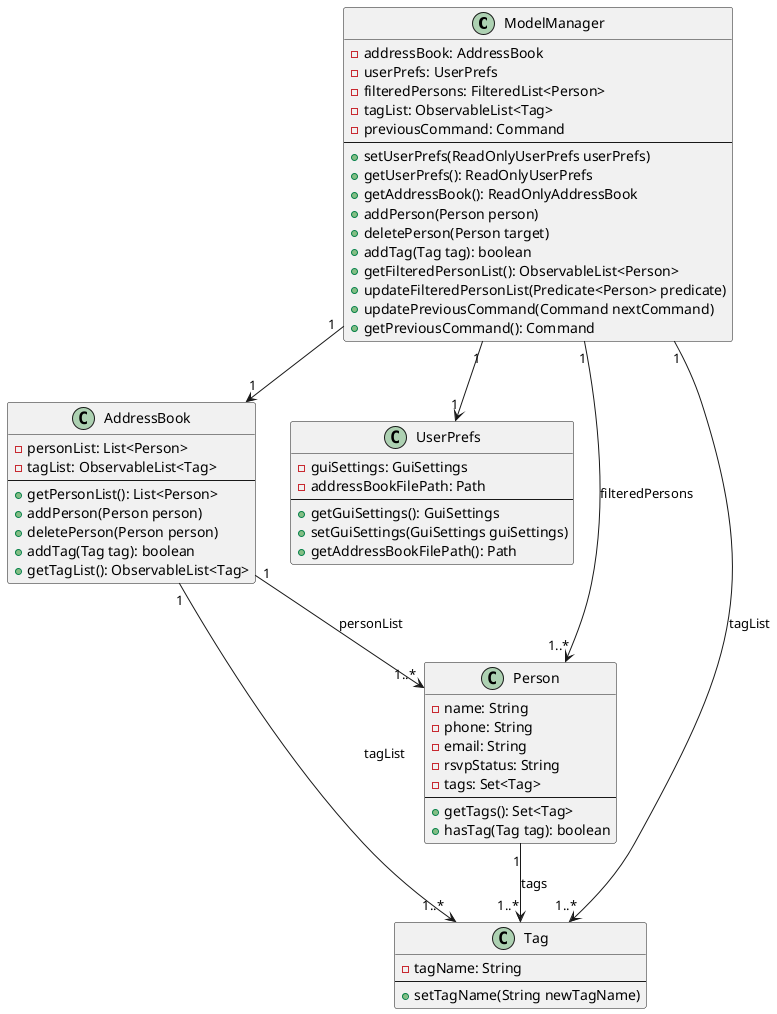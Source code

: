 '@startuml
'!include style.puml
'skinparam arrowThickness 1.1
'skinparam arrowColor MODEL_COLOR
'skinparam classBackgroundColor MODEL_COLOR
''https://plantuml.com/object-diagram
'
'object "<u>modelManager:ModelManager" as modelManager
'object "<u>userPrefs:UserPrefs" as userPrefs
'object "<u>addressBook:AddressBook" as addressBook
'object "<u>filteredPersons:FilteredList" as filteredList
'object "<u>tagList:ObservableList" as tagList
'object "<u>previousCommand:Command" as previousCommand
'object "<u>bride's side:Tag" as tag1
'object "<u>groom's side:Tag" as tag2
'object "<u>uniquePersonList:UniquePersonList" as uniquePersonList
'object "<u>tags:TagList" as tags
'map "<u>:FilterCommand" as filterCommand {
'
'}
'map "<u>:Set<Tags>" as tagSetAlex {
'    tag => bride's side
'}
'map "<u>Alex Yeoh:Person" as alex {
'    Name => Alex Yeoh
'    RsvpStatus => Coming
'    Phone => 92014226
'    Email => alexyeoh@example.com
'    Tags *--> tagSetAlex
'}
'map "<u>:Set<Tags>" as tagSetBernice {
'    tag => groom's side
'}
'map "<u>Bernice Yu:Person" as bernice {
'    name => Bernice Yu
'    RsvpStatus => Pending
'    Phone => 99272758
'    Email => berniceyu@example.com
'    Tags *-> tagSetBernice
'}
'
'modelManager -left- userPrefs
'modelManager -right- addressBook
'modelManager -- tagList
'modelManager -- previousCommand
'previousCommand -- filterCommand
'modelManager -- filteredList
'addressBook -- uniquePersonList
'addressBook -- tags
'tagList -- tag1
'tags -- tag1
'tagList -- tag2
'tags -- tag2
'uniquePersonList -- alex
'uniquePersonList -- bernice
'filteredList -- alex
'
'
'@enduml


@startuml
class ModelManager {
    - addressBook: AddressBook
    - userPrefs: UserPrefs
    - filteredPersons: FilteredList<Person>
    - tagList: ObservableList<Tag>
    - previousCommand: Command
    --
    + setUserPrefs(ReadOnlyUserPrefs userPrefs)
    + getUserPrefs(): ReadOnlyUserPrefs
    + getAddressBook(): ReadOnlyAddressBook
    + addPerson(Person person)
    + deletePerson(Person target)
    + addTag(Tag tag): boolean
    + getFilteredPersonList(): ObservableList<Person>
    + updateFilteredPersonList(Predicate<Person> predicate)
    + updatePreviousCommand(Command nextCommand)
    + getPreviousCommand(): Command
}

class AddressBook {
    - personList: List<Person>
    - tagList: ObservableList<Tag>
    --
    + getPersonList(): List<Person>
    + addPerson(Person person)
    + deletePerson(Person person)
    + addTag(Tag tag): boolean
    + getTagList(): ObservableList<Tag>
}

class UserPrefs {
    - guiSettings: GuiSettings
    - addressBookFilePath: Path
    --
    + getGuiSettings(): GuiSettings
    + setGuiSettings(GuiSettings guiSettings)
    + getAddressBookFilePath(): Path
}

class Person {
    - name: String
    - phone: String
    - email: String
    - rsvpStatus: String
    - tags: Set<Tag>
    --
    + getTags(): Set<Tag>
    + hasTag(Tag tag): boolean
}

class Tag {
    - tagName: String
    --
    + setTagName(String newTagName)
}

ModelManager "1" --> "1" AddressBook
ModelManager "1" --> "1" UserPrefs
ModelManager "1" --> "1..*" Person : filteredPersons
ModelManager "1" --> "1..*" Tag : tagList
AddressBook "1" --> "1..*" Person : personList
AddressBook "1" --> "1..*" Tag : tagList
Person "1" --> "1..*" Tag : tags

@enduml
